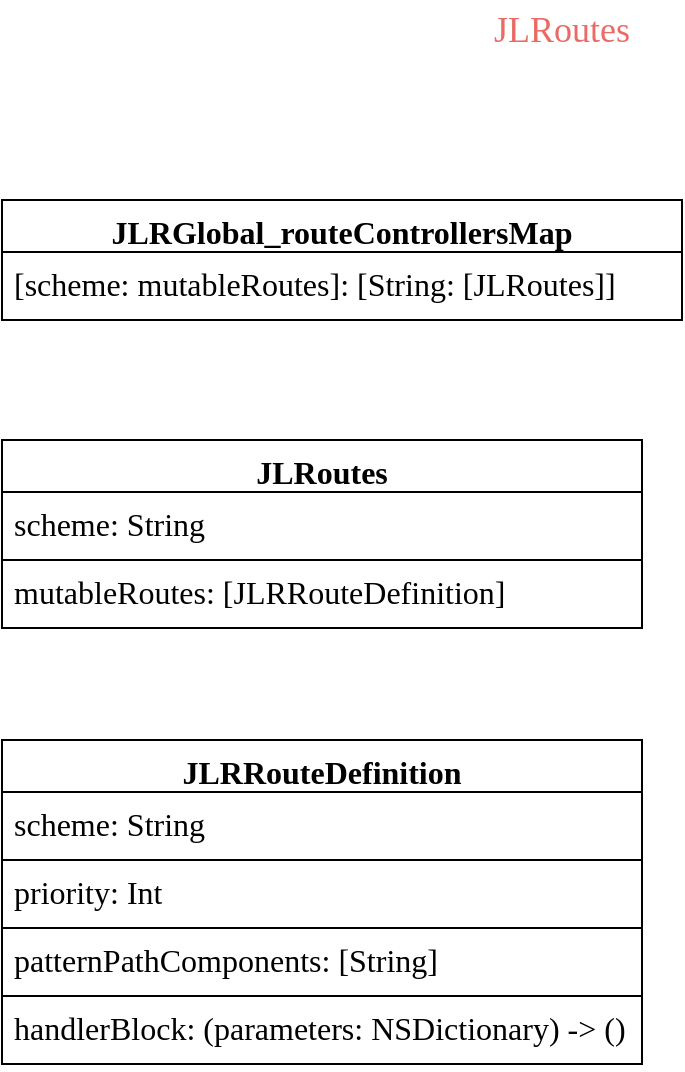 <mxfile version="21.6.8" type="github">
  <diagram name="第 1 页" id="x82_LA83ciAqN6GJa8_j">
    <mxGraphModel dx="514" dy="811" grid="1" gridSize="10" guides="1" tooltips="1" connect="1" arrows="1" fold="1" page="0" pageScale="1" pageWidth="850" pageHeight="1100" math="0" shadow="0">
      <root>
        <mxCell id="0" />
        <mxCell id="1" parent="0" />
        <mxCell id="TY6RuBEEMv1Jgl18mB2E-1" value="JLRGlobal_routeControllersMap" style="swimlane;fontStyle=1;align=center;verticalAlign=top;childLayout=stackLayout;horizontal=1;startSize=26;horizontalStack=0;resizeParent=1;resizeParentMax=0;resizeLast=0;collapsible=1;marginBottom=0;whiteSpace=wrap;html=1;fontSize=16;fontFamily=Times New Roman;" vertex="1" parent="1">
          <mxGeometry x="10" y="480" width="340" height="60" as="geometry">
            <mxRectangle x="10" y="440" width="100" height="30" as="alternateBounds" />
          </mxGeometry>
        </mxCell>
        <mxCell id="TY6RuBEEMv1Jgl18mB2E-2" value="[scheme: mutableRoutes]: [String: [JLRoutes]]" style="text;strokeColor=none;fillColor=none;align=left;verticalAlign=top;spacingLeft=4;spacingRight=4;overflow=hidden;rotatable=0;points=[[0,0.5],[1,0.5]];portConstraint=eastwest;whiteSpace=wrap;html=1;fontSize=16;fontFamily=Times New Roman;" vertex="1" parent="TY6RuBEEMv1Jgl18mB2E-1">
          <mxGeometry y="26" width="340" height="34" as="geometry" />
        </mxCell>
        <mxCell id="TY6RuBEEMv1Jgl18mB2E-10" value="JLRoutes" style="text;html=1;strokeColor=none;fillColor=none;align=center;verticalAlign=middle;whiteSpace=wrap;rounded=0;fontFamily=Times New Roman;fontSize=18;fontColor=#EA6B66;" vertex="1" parent="1">
          <mxGeometry x="260" y="380" width="60" height="30" as="geometry" />
        </mxCell>
        <mxCell id="TY6RuBEEMv1Jgl18mB2E-11" value="JLRoutes" style="swimlane;fontStyle=1;align=center;verticalAlign=top;childLayout=stackLayout;horizontal=1;startSize=26;horizontalStack=0;resizeParent=1;resizeParentMax=0;resizeLast=0;collapsible=1;marginBottom=0;whiteSpace=wrap;html=1;fontSize=16;fontFamily=Times New Roman;" vertex="1" parent="1">
          <mxGeometry x="10" y="600" width="320" height="94" as="geometry">
            <mxRectangle x="10" y="440" width="100" height="30" as="alternateBounds" />
          </mxGeometry>
        </mxCell>
        <mxCell id="TY6RuBEEMv1Jgl18mB2E-12" value="scheme: String" style="text;strokeColor=none;fillColor=none;align=left;verticalAlign=top;spacingLeft=4;spacingRight=4;overflow=hidden;rotatable=0;points=[[0,0.5],[1,0.5]];portConstraint=eastwest;whiteSpace=wrap;html=1;fontSize=16;fontFamily=Times New Roman;" vertex="1" parent="TY6RuBEEMv1Jgl18mB2E-11">
          <mxGeometry y="26" width="320" height="34" as="geometry" />
        </mxCell>
        <mxCell id="TY6RuBEEMv1Jgl18mB2E-13" value="mutableRoutes: [JLRRouteDefinition&lt;span style=&quot;background-color: initial;&quot;&gt;]&lt;/span&gt;" style="text;strokeColor=default;fillColor=none;align=left;verticalAlign=top;spacingLeft=4;spacingRight=4;overflow=hidden;rotatable=0;points=[[0,0.5],[1,0.5]];portConstraint=eastwest;whiteSpace=wrap;html=1;fontSize=16;fontFamily=Times New Roman;" vertex="1" parent="TY6RuBEEMv1Jgl18mB2E-11">
          <mxGeometry y="60" width="320" height="34" as="geometry" />
        </mxCell>
        <mxCell id="TY6RuBEEMv1Jgl18mB2E-14" value="JLRRouteDefinition" style="swimlane;fontStyle=1;align=center;verticalAlign=top;childLayout=stackLayout;horizontal=1;startSize=26;horizontalStack=0;resizeParent=1;resizeParentMax=0;resizeLast=0;collapsible=1;marginBottom=0;whiteSpace=wrap;html=1;fontSize=16;fontFamily=Times New Roman;" vertex="1" parent="1">
          <mxGeometry x="10" y="750" width="320" height="162" as="geometry">
            <mxRectangle x="10" y="440" width="100" height="30" as="alternateBounds" />
          </mxGeometry>
        </mxCell>
        <mxCell id="TY6RuBEEMv1Jgl18mB2E-15" value="scheme: String" style="text;strokeColor=none;fillColor=none;align=left;verticalAlign=top;spacingLeft=4;spacingRight=4;overflow=hidden;rotatable=0;points=[[0,0.5],[1,0.5]];portConstraint=eastwest;whiteSpace=wrap;html=1;fontSize=16;fontFamily=Times New Roman;" vertex="1" parent="TY6RuBEEMv1Jgl18mB2E-14">
          <mxGeometry y="26" width="320" height="34" as="geometry" />
        </mxCell>
        <mxCell id="TY6RuBEEMv1Jgl18mB2E-17" value="priority: Int" style="text;strokeColor=default;fillColor=none;align=left;verticalAlign=top;spacingLeft=4;spacingRight=4;overflow=hidden;rotatable=0;points=[[0,0.5],[1,0.5]];portConstraint=eastwest;whiteSpace=wrap;html=1;fontSize=16;fontFamily=Times New Roman;" vertex="1" parent="TY6RuBEEMv1Jgl18mB2E-14">
          <mxGeometry y="60" width="320" height="34" as="geometry" />
        </mxCell>
        <mxCell id="TY6RuBEEMv1Jgl18mB2E-16" value="patternPathComponents: [String]" style="text;strokeColor=default;fillColor=none;align=left;verticalAlign=top;spacingLeft=4;spacingRight=4;overflow=hidden;rotatable=0;points=[[0,0.5],[1,0.5]];portConstraint=eastwest;whiteSpace=wrap;html=1;fontSize=16;fontFamily=Times New Roman;" vertex="1" parent="TY6RuBEEMv1Jgl18mB2E-14">
          <mxGeometry y="94" width="320" height="34" as="geometry" />
        </mxCell>
        <mxCell id="TY6RuBEEMv1Jgl18mB2E-22" value="handlerBlock: (parameters: NSDictionary) -&amp;gt; ()" style="text;strokeColor=default;fillColor=none;align=left;verticalAlign=top;spacingLeft=4;spacingRight=4;overflow=hidden;rotatable=0;points=[[0,0.5],[1,0.5]];portConstraint=eastwest;whiteSpace=wrap;html=1;fontSize=16;fontFamily=Times New Roman;" vertex="1" parent="TY6RuBEEMv1Jgl18mB2E-14">
          <mxGeometry y="128" width="320" height="34" as="geometry" />
        </mxCell>
      </root>
    </mxGraphModel>
  </diagram>
</mxfile>
